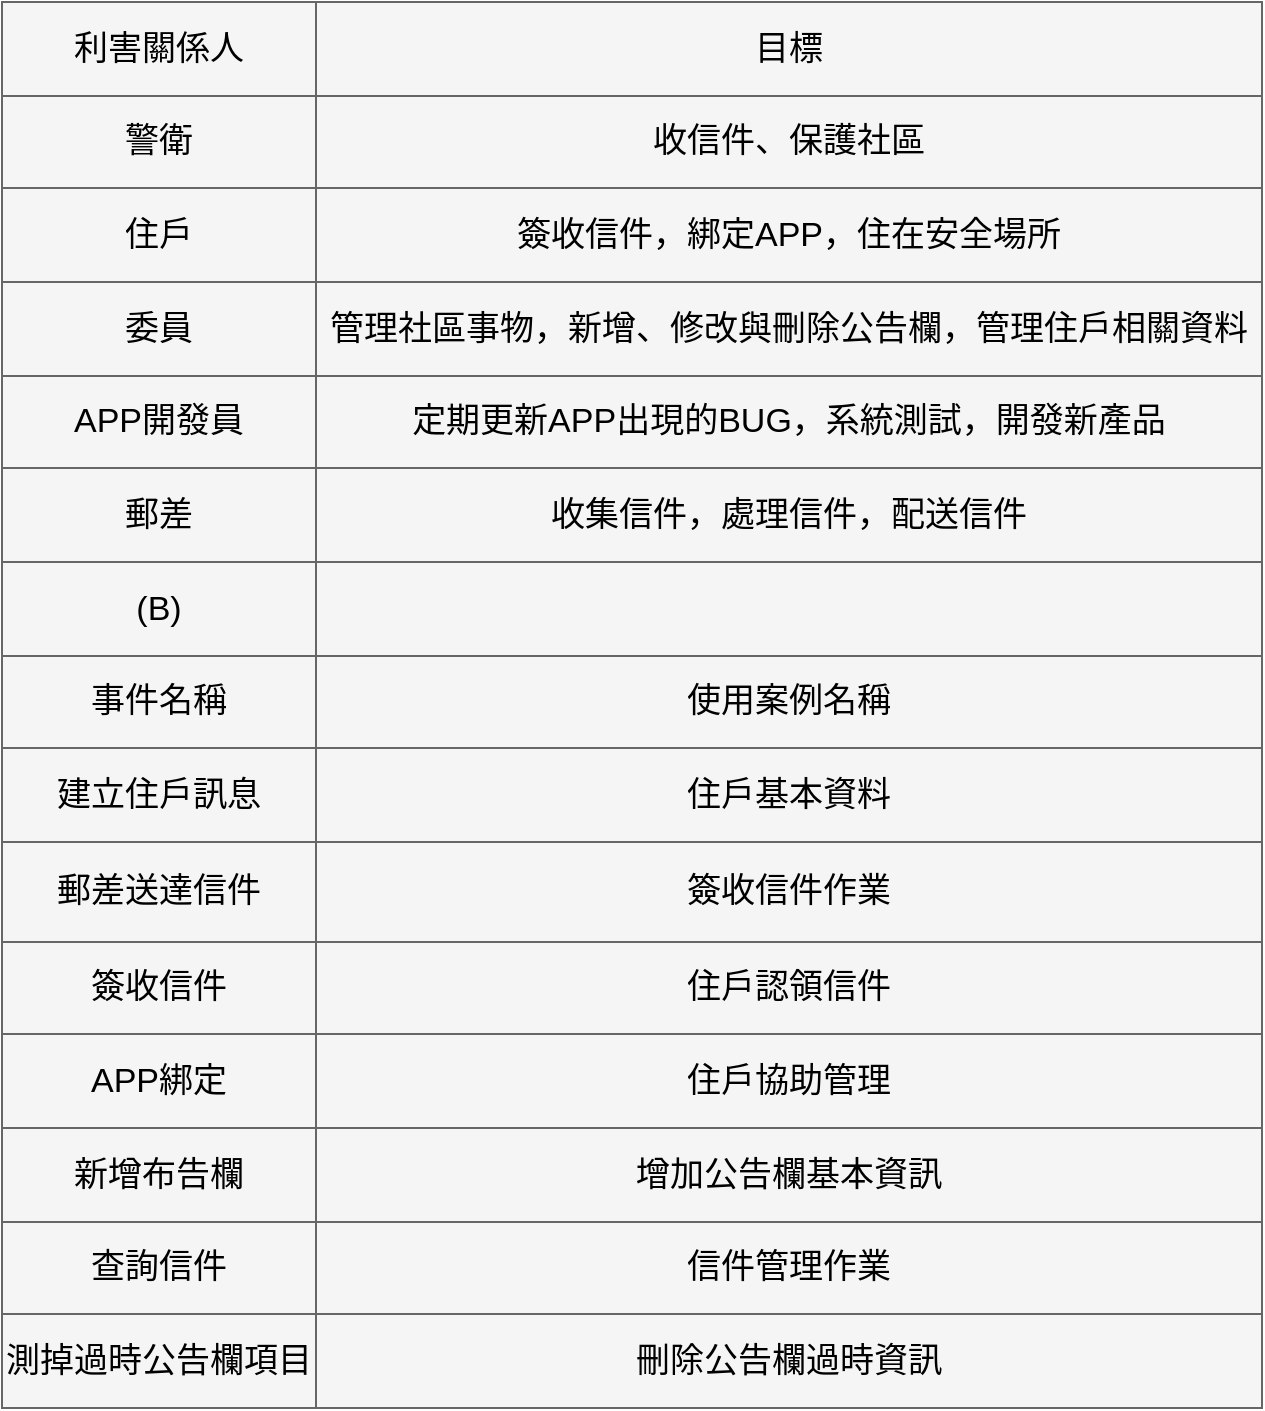 <mxfile>
    <diagram id="YAVwA41uc8A34A5qYizZ" name="第1頁">
        <mxGraphModel dx="1130" dy="787" grid="1" gridSize="10" guides="1" tooltips="1" connect="1" arrows="1" fold="1" page="1" pageScale="1" pageWidth="827" pageHeight="1169" math="0" shadow="0">
            <root>
                <mxCell id="0"/>
                <mxCell id="1" parent="0"/>
                <mxCell id="28" value="" style="shape=table;startSize=0;container=1;collapsible=0;childLayout=tableLayout;fillColor=#f5f5f5;fontColor=#333333;strokeColor=#666666;fontSize=17;" vertex="1" parent="1">
                    <mxGeometry x="80" y="30" width="630" height="703" as="geometry"/>
                </mxCell>
                <mxCell id="29" value="" style="shape=tableRow;horizontal=0;startSize=0;swimlaneHead=0;swimlaneBody=0;top=0;left=0;bottom=0;right=0;collapsible=0;dropTarget=0;fillColor=none;points=[[0,0.5],[1,0.5]];portConstraint=eastwest;fontSize=17;" vertex="1" parent="28">
                    <mxGeometry width="630" height="47" as="geometry"/>
                </mxCell>
                <mxCell id="30" value="利害關係人" style="shape=partialRectangle;html=1;whiteSpace=wrap;connectable=0;overflow=hidden;fillColor=none;top=0;left=0;bottom=0;right=0;pointerEvents=1;fontColor=#000000;fontSize=17;" vertex="1" parent="29">
                    <mxGeometry width="157" height="47" as="geometry">
                        <mxRectangle width="157" height="47" as="alternateBounds"/>
                    </mxGeometry>
                </mxCell>
                <mxCell id="31" value="目標" style="shape=partialRectangle;html=1;whiteSpace=wrap;connectable=0;overflow=hidden;fillColor=none;top=0;left=0;bottom=0;right=0;pointerEvents=1;fontColor=#000000;fontSize=17;" vertex="1" parent="29">
                    <mxGeometry x="157" width="473" height="47" as="geometry">
                        <mxRectangle width="473" height="47" as="alternateBounds"/>
                    </mxGeometry>
                </mxCell>
                <mxCell id="32" value="" style="shape=tableRow;horizontal=0;startSize=0;swimlaneHead=0;swimlaneBody=0;top=0;left=0;bottom=0;right=0;collapsible=0;dropTarget=0;fillColor=none;points=[[0,0.5],[1,0.5]];portConstraint=eastwest;fontSize=17;" vertex="1" parent="28">
                    <mxGeometry y="47" width="630" height="46" as="geometry"/>
                </mxCell>
                <mxCell id="33" value="警衛" style="shape=partialRectangle;html=1;whiteSpace=wrap;connectable=0;overflow=hidden;fillColor=none;top=0;left=0;bottom=0;right=0;pointerEvents=1;fontColor=#000000;fontSize=17;" vertex="1" parent="32">
                    <mxGeometry width="157" height="46" as="geometry">
                        <mxRectangle width="157" height="46" as="alternateBounds"/>
                    </mxGeometry>
                </mxCell>
                <mxCell id="34" value="收信件、保護社區" style="shape=partialRectangle;html=1;whiteSpace=wrap;connectable=0;overflow=hidden;fillColor=none;top=0;left=0;bottom=0;right=0;pointerEvents=1;fontColor=#000000;fontSize=17;" vertex="1" parent="32">
                    <mxGeometry x="157" width="473" height="46" as="geometry">
                        <mxRectangle width="473" height="46" as="alternateBounds"/>
                    </mxGeometry>
                </mxCell>
                <mxCell id="35" value="" style="shape=tableRow;horizontal=0;startSize=0;swimlaneHead=0;swimlaneBody=0;top=0;left=0;bottom=0;right=0;collapsible=0;dropTarget=0;fillColor=none;points=[[0,0.5],[1,0.5]];portConstraint=eastwest;fontSize=17;" vertex="1" parent="28">
                    <mxGeometry y="93" width="630" height="47" as="geometry"/>
                </mxCell>
                <mxCell id="36" value="住戶" style="shape=partialRectangle;html=1;whiteSpace=wrap;connectable=0;overflow=hidden;fillColor=none;top=0;left=0;bottom=0;right=0;pointerEvents=1;fontColor=#000000;fontSize=17;" vertex="1" parent="35">
                    <mxGeometry width="157" height="47" as="geometry">
                        <mxRectangle width="157" height="47" as="alternateBounds"/>
                    </mxGeometry>
                </mxCell>
                <mxCell id="37" value="簽收信件，綁定APP，住在安全場所" style="shape=partialRectangle;html=1;whiteSpace=wrap;connectable=0;overflow=hidden;fillColor=none;top=0;left=0;bottom=0;right=0;pointerEvents=1;fontColor=#000000;fontSize=17;" vertex="1" parent="35">
                    <mxGeometry x="157" width="473" height="47" as="geometry">
                        <mxRectangle width="473" height="47" as="alternateBounds"/>
                    </mxGeometry>
                </mxCell>
                <mxCell id="38" value="" style="shape=tableRow;horizontal=0;startSize=0;swimlaneHead=0;swimlaneBody=0;top=0;left=0;bottom=0;right=0;collapsible=0;dropTarget=0;fillColor=none;points=[[0,0.5],[1,0.5]];portConstraint=eastwest;fontSize=17;" vertex="1" parent="28">
                    <mxGeometry y="140" width="630" height="47" as="geometry"/>
                </mxCell>
                <mxCell id="39" value="委員" style="shape=partialRectangle;html=1;whiteSpace=wrap;connectable=0;overflow=hidden;fillColor=none;top=0;left=0;bottom=0;right=0;pointerEvents=1;fontColor=#000000;fontSize=17;" vertex="1" parent="38">
                    <mxGeometry width="157" height="47" as="geometry">
                        <mxRectangle width="157" height="47" as="alternateBounds"/>
                    </mxGeometry>
                </mxCell>
                <mxCell id="40" value="管理社區事物，新增、修改與刪除公告欄，管理住戶相關資料" style="shape=partialRectangle;html=1;whiteSpace=wrap;connectable=0;overflow=hidden;fillColor=none;top=0;left=0;bottom=0;right=0;pointerEvents=1;fontColor=#000000;fontSize=17;" vertex="1" parent="38">
                    <mxGeometry x="157" width="473" height="47" as="geometry">
                        <mxRectangle width="473" height="47" as="alternateBounds"/>
                    </mxGeometry>
                </mxCell>
                <mxCell id="41" value="" style="shape=tableRow;horizontal=0;startSize=0;swimlaneHead=0;swimlaneBody=0;top=0;left=0;bottom=0;right=0;collapsible=0;dropTarget=0;fillColor=none;points=[[0,0.5],[1,0.5]];portConstraint=eastwest;fontSize=17;" vertex="1" parent="28">
                    <mxGeometry y="187" width="630" height="46" as="geometry"/>
                </mxCell>
                <mxCell id="42" value="APP開發員" style="shape=partialRectangle;html=1;whiteSpace=wrap;connectable=0;overflow=hidden;fillColor=none;top=0;left=0;bottom=0;right=0;pointerEvents=1;fontColor=#000000;fontSize=17;" vertex="1" parent="41">
                    <mxGeometry width="157" height="46" as="geometry">
                        <mxRectangle width="157" height="46" as="alternateBounds"/>
                    </mxGeometry>
                </mxCell>
                <mxCell id="43" value="定期更新APP出現的BUG，系統測試，開發新產品" style="shape=partialRectangle;html=1;whiteSpace=wrap;connectable=0;overflow=hidden;fillColor=none;top=0;left=0;bottom=0;right=0;pointerEvents=1;fontColor=#000000;fontSize=17;" vertex="1" parent="41">
                    <mxGeometry x="157" width="473" height="46" as="geometry">
                        <mxRectangle width="473" height="46" as="alternateBounds"/>
                    </mxGeometry>
                </mxCell>
                <mxCell id="44" value="" style="shape=tableRow;horizontal=0;startSize=0;swimlaneHead=0;swimlaneBody=0;top=0;left=0;bottom=0;right=0;collapsible=0;dropTarget=0;fillColor=none;points=[[0,0.5],[1,0.5]];portConstraint=eastwest;fontSize=17;" vertex="1" parent="28">
                    <mxGeometry y="233" width="630" height="47" as="geometry"/>
                </mxCell>
                <mxCell id="45" value="郵差" style="shape=partialRectangle;html=1;whiteSpace=wrap;connectable=0;overflow=hidden;fillColor=none;top=0;left=0;bottom=0;right=0;pointerEvents=1;fontColor=#000000;fontSize=17;" vertex="1" parent="44">
                    <mxGeometry width="157" height="47" as="geometry">
                        <mxRectangle width="157" height="47" as="alternateBounds"/>
                    </mxGeometry>
                </mxCell>
                <mxCell id="46" value="收集信件，處理信件，配送信件" style="shape=partialRectangle;html=1;whiteSpace=wrap;connectable=0;overflow=hidden;fillColor=none;top=0;left=0;bottom=0;right=0;pointerEvents=1;fontColor=#000000;fontSize=17;" vertex="1" parent="44">
                    <mxGeometry x="157" width="473" height="47" as="geometry">
                        <mxRectangle width="473" height="47" as="alternateBounds"/>
                    </mxGeometry>
                </mxCell>
                <mxCell id="47" value="" style="shape=tableRow;horizontal=0;startSize=0;swimlaneHead=0;swimlaneBody=0;top=0;left=0;bottom=0;right=0;collapsible=0;dropTarget=0;fillColor=none;points=[[0,0.5],[1,0.5]];portConstraint=eastwest;fontSize=17;" vertex="1" parent="28">
                    <mxGeometry y="280" width="630" height="47" as="geometry"/>
                </mxCell>
                <mxCell id="48" value="(B)" style="shape=partialRectangle;html=1;whiteSpace=wrap;connectable=0;overflow=hidden;fillColor=none;top=0;left=0;bottom=0;right=0;pointerEvents=1;fontColor=#000000;fontSize=17;" vertex="1" parent="47">
                    <mxGeometry width="157" height="47" as="geometry">
                        <mxRectangle width="157" height="47" as="alternateBounds"/>
                    </mxGeometry>
                </mxCell>
                <mxCell id="49" value="" style="shape=partialRectangle;html=1;whiteSpace=wrap;connectable=0;overflow=hidden;fillColor=none;top=0;left=0;bottom=0;right=0;pointerEvents=1;fontColor=#000000;fontSize=17;" vertex="1" parent="47">
                    <mxGeometry x="157" width="473" height="47" as="geometry">
                        <mxRectangle width="473" height="47" as="alternateBounds"/>
                    </mxGeometry>
                </mxCell>
                <mxCell id="50" value="" style="shape=tableRow;horizontal=0;startSize=0;swimlaneHead=0;swimlaneBody=0;top=0;left=0;bottom=0;right=0;collapsible=0;dropTarget=0;fillColor=none;points=[[0,0.5],[1,0.5]];portConstraint=eastwest;fontSize=17;" vertex="1" parent="28">
                    <mxGeometry y="327" width="630" height="46" as="geometry"/>
                </mxCell>
                <mxCell id="51" value="事件名稱" style="shape=partialRectangle;html=1;whiteSpace=wrap;connectable=0;overflow=hidden;fillColor=none;top=0;left=0;bottom=0;right=0;pointerEvents=1;fontColor=#000000;fontSize=17;" vertex="1" parent="50">
                    <mxGeometry width="157" height="46" as="geometry">
                        <mxRectangle width="157" height="46" as="alternateBounds"/>
                    </mxGeometry>
                </mxCell>
                <mxCell id="52" value="使用案例名稱" style="shape=partialRectangle;html=1;whiteSpace=wrap;connectable=0;overflow=hidden;fillColor=none;top=0;left=0;bottom=0;right=0;pointerEvents=1;fontColor=#000000;fontSize=17;" vertex="1" parent="50">
                    <mxGeometry x="157" width="473" height="46" as="geometry">
                        <mxRectangle width="473" height="46" as="alternateBounds"/>
                    </mxGeometry>
                </mxCell>
                <mxCell id="53" value="" style="shape=tableRow;horizontal=0;startSize=0;swimlaneHead=0;swimlaneBody=0;top=0;left=0;bottom=0;right=0;collapsible=0;dropTarget=0;fillColor=none;points=[[0,0.5],[1,0.5]];portConstraint=eastwest;fontSize=17;" vertex="1" parent="28">
                    <mxGeometry y="373" width="630" height="47" as="geometry"/>
                </mxCell>
                <mxCell id="54" value="建立住戶訊息" style="shape=partialRectangle;html=1;whiteSpace=wrap;connectable=0;overflow=hidden;fillColor=none;top=0;left=0;bottom=0;right=0;pointerEvents=1;fontColor=#000000;fontSize=17;" vertex="1" parent="53">
                    <mxGeometry width="157" height="47" as="geometry">
                        <mxRectangle width="157" height="47" as="alternateBounds"/>
                    </mxGeometry>
                </mxCell>
                <mxCell id="55" value="住戶基本資料" style="shape=partialRectangle;html=1;whiteSpace=wrap;connectable=0;overflow=hidden;fillColor=none;top=0;left=0;bottom=0;right=0;pointerEvents=1;fontColor=#000000;fontSize=17;" vertex="1" parent="53">
                    <mxGeometry x="157" width="473" height="47" as="geometry">
                        <mxRectangle width="473" height="47" as="alternateBounds"/>
                    </mxGeometry>
                </mxCell>
                <mxCell id="56" value="" style="shape=tableRow;horizontal=0;startSize=0;swimlaneHead=0;swimlaneBody=0;top=0;left=0;bottom=0;right=0;collapsible=0;dropTarget=0;fillColor=none;points=[[0,0.5],[1,0.5]];portConstraint=eastwest;fontSize=17;" vertex="1" parent="28">
                    <mxGeometry y="420" width="630" height="50" as="geometry"/>
                </mxCell>
                <mxCell id="57" value="郵差送達信件" style="shape=partialRectangle;html=1;whiteSpace=wrap;connectable=0;overflow=hidden;fillColor=none;top=0;left=0;bottom=0;right=0;pointerEvents=1;fontColor=#000000;fontSize=17;" vertex="1" parent="56">
                    <mxGeometry width="157" height="50" as="geometry">
                        <mxRectangle width="157" height="50" as="alternateBounds"/>
                    </mxGeometry>
                </mxCell>
                <mxCell id="58" value="簽收信件作業" style="shape=partialRectangle;html=1;whiteSpace=wrap;connectable=0;overflow=hidden;fillColor=none;top=0;left=0;bottom=0;right=0;pointerEvents=1;fontColor=#000000;fontSize=17;" vertex="1" parent="56">
                    <mxGeometry x="157" width="473" height="50" as="geometry">
                        <mxRectangle width="473" height="50" as="alternateBounds"/>
                    </mxGeometry>
                </mxCell>
                <mxCell id="59" value="" style="shape=tableRow;horizontal=0;startSize=0;swimlaneHead=0;swimlaneBody=0;top=0;left=0;bottom=0;right=0;collapsible=0;dropTarget=0;fillColor=none;points=[[0,0.5],[1,0.5]];portConstraint=eastwest;fontSize=17;" vertex="1" parent="28">
                    <mxGeometry y="470" width="630" height="46" as="geometry"/>
                </mxCell>
                <mxCell id="60" value="簽收信件" style="shape=partialRectangle;html=1;whiteSpace=wrap;connectable=0;overflow=hidden;fillColor=none;top=0;left=0;bottom=0;right=0;pointerEvents=1;fontColor=#000000;fontSize=17;" vertex="1" parent="59">
                    <mxGeometry width="157" height="46" as="geometry">
                        <mxRectangle width="157" height="46" as="alternateBounds"/>
                    </mxGeometry>
                </mxCell>
                <mxCell id="61" value="住戶認領信件" style="shape=partialRectangle;html=1;whiteSpace=wrap;connectable=0;overflow=hidden;fillColor=none;top=0;left=0;bottom=0;right=0;pointerEvents=1;fontColor=#000000;fontSize=17;" vertex="1" parent="59">
                    <mxGeometry x="157" width="473" height="46" as="geometry">
                        <mxRectangle width="473" height="46" as="alternateBounds"/>
                    </mxGeometry>
                </mxCell>
                <mxCell id="62" value="" style="shape=tableRow;horizontal=0;startSize=0;swimlaneHead=0;swimlaneBody=0;top=0;left=0;bottom=0;right=0;collapsible=0;dropTarget=0;fillColor=none;points=[[0,0.5],[1,0.5]];portConstraint=eastwest;fontSize=17;" vertex="1" parent="28">
                    <mxGeometry y="516" width="630" height="47" as="geometry"/>
                </mxCell>
                <mxCell id="63" value="APP綁定" style="shape=partialRectangle;html=1;whiteSpace=wrap;connectable=0;overflow=hidden;fillColor=none;top=0;left=0;bottom=0;right=0;pointerEvents=1;fontColor=#000000;fontSize=17;" vertex="1" parent="62">
                    <mxGeometry width="157" height="47" as="geometry">
                        <mxRectangle width="157" height="47" as="alternateBounds"/>
                    </mxGeometry>
                </mxCell>
                <mxCell id="64" value="住戶協助管理" style="shape=partialRectangle;html=1;whiteSpace=wrap;connectable=0;overflow=hidden;fillColor=none;top=0;left=0;bottom=0;right=0;pointerEvents=1;fontColor=#000000;fontSize=17;" vertex="1" parent="62">
                    <mxGeometry x="157" width="473" height="47" as="geometry">
                        <mxRectangle width="473" height="47" as="alternateBounds"/>
                    </mxGeometry>
                </mxCell>
                <mxCell id="65" value="" style="shape=tableRow;horizontal=0;startSize=0;swimlaneHead=0;swimlaneBody=0;top=0;left=0;bottom=0;right=0;collapsible=0;dropTarget=0;fillColor=none;points=[[0,0.5],[1,0.5]];portConstraint=eastwest;fontSize=17;" vertex="1" parent="28">
                    <mxGeometry y="563" width="630" height="47" as="geometry"/>
                </mxCell>
                <mxCell id="66" value="新增布告欄" style="shape=partialRectangle;html=1;whiteSpace=wrap;connectable=0;overflow=hidden;fillColor=none;top=0;left=0;bottom=0;right=0;pointerEvents=1;fontColor=#000000;fontSize=17;" vertex="1" parent="65">
                    <mxGeometry width="157" height="47" as="geometry">
                        <mxRectangle width="157" height="47" as="alternateBounds"/>
                    </mxGeometry>
                </mxCell>
                <mxCell id="67" value="增加公告欄基本資訊" style="shape=partialRectangle;html=1;whiteSpace=wrap;connectable=0;overflow=hidden;fillColor=none;top=0;left=0;bottom=0;right=0;pointerEvents=1;fontColor=#000000;fontSize=17;" vertex="1" parent="65">
                    <mxGeometry x="157" width="473" height="47" as="geometry">
                        <mxRectangle width="473" height="47" as="alternateBounds"/>
                    </mxGeometry>
                </mxCell>
                <mxCell id="68" value="" style="shape=tableRow;horizontal=0;startSize=0;swimlaneHead=0;swimlaneBody=0;top=0;left=0;bottom=0;right=0;collapsible=0;dropTarget=0;fillColor=none;points=[[0,0.5],[1,0.5]];portConstraint=eastwest;fontSize=17;" vertex="1" parent="28">
                    <mxGeometry y="610" width="630" height="46" as="geometry"/>
                </mxCell>
                <mxCell id="69" value="查詢信件" style="shape=partialRectangle;html=1;whiteSpace=wrap;connectable=0;overflow=hidden;fillColor=none;top=0;left=0;bottom=0;right=0;pointerEvents=1;fontColor=#000000;fontSize=17;" vertex="1" parent="68">
                    <mxGeometry width="157" height="46" as="geometry">
                        <mxRectangle width="157" height="46" as="alternateBounds"/>
                    </mxGeometry>
                </mxCell>
                <mxCell id="70" value="信件管理作業" style="shape=partialRectangle;html=1;whiteSpace=wrap;connectable=0;overflow=hidden;fillColor=none;top=0;left=0;bottom=0;right=0;pointerEvents=1;fontColor=#000000;fontSize=17;" vertex="1" parent="68">
                    <mxGeometry x="157" width="473" height="46" as="geometry">
                        <mxRectangle width="473" height="46" as="alternateBounds"/>
                    </mxGeometry>
                </mxCell>
                <mxCell id="71" value="" style="shape=tableRow;horizontal=0;startSize=0;swimlaneHead=0;swimlaneBody=0;top=0;left=0;bottom=0;right=0;collapsible=0;dropTarget=0;fillColor=none;points=[[0,0.5],[1,0.5]];portConstraint=eastwest;fontSize=17;" vertex="1" parent="28">
                    <mxGeometry y="656" width="630" height="47" as="geometry"/>
                </mxCell>
                <mxCell id="72" value="測掉過時公告欄項目" style="shape=partialRectangle;html=1;whiteSpace=wrap;connectable=0;overflow=hidden;fillColor=none;top=0;left=0;bottom=0;right=0;pointerEvents=1;fontColor=#000000;fontSize=17;" vertex="1" parent="71">
                    <mxGeometry width="157" height="47" as="geometry">
                        <mxRectangle width="157" height="47" as="alternateBounds"/>
                    </mxGeometry>
                </mxCell>
                <mxCell id="73" value="刪除公告欄過時資訊" style="shape=partialRectangle;html=1;whiteSpace=wrap;connectable=0;overflow=hidden;fillColor=none;top=0;left=0;bottom=0;right=0;pointerEvents=1;fontColor=#000000;fontSize=17;" vertex="1" parent="71">
                    <mxGeometry x="157" width="473" height="47" as="geometry">
                        <mxRectangle width="473" height="47" as="alternateBounds"/>
                    </mxGeometry>
                </mxCell>
            </root>
        </mxGraphModel>
    </diagram>
</mxfile>
